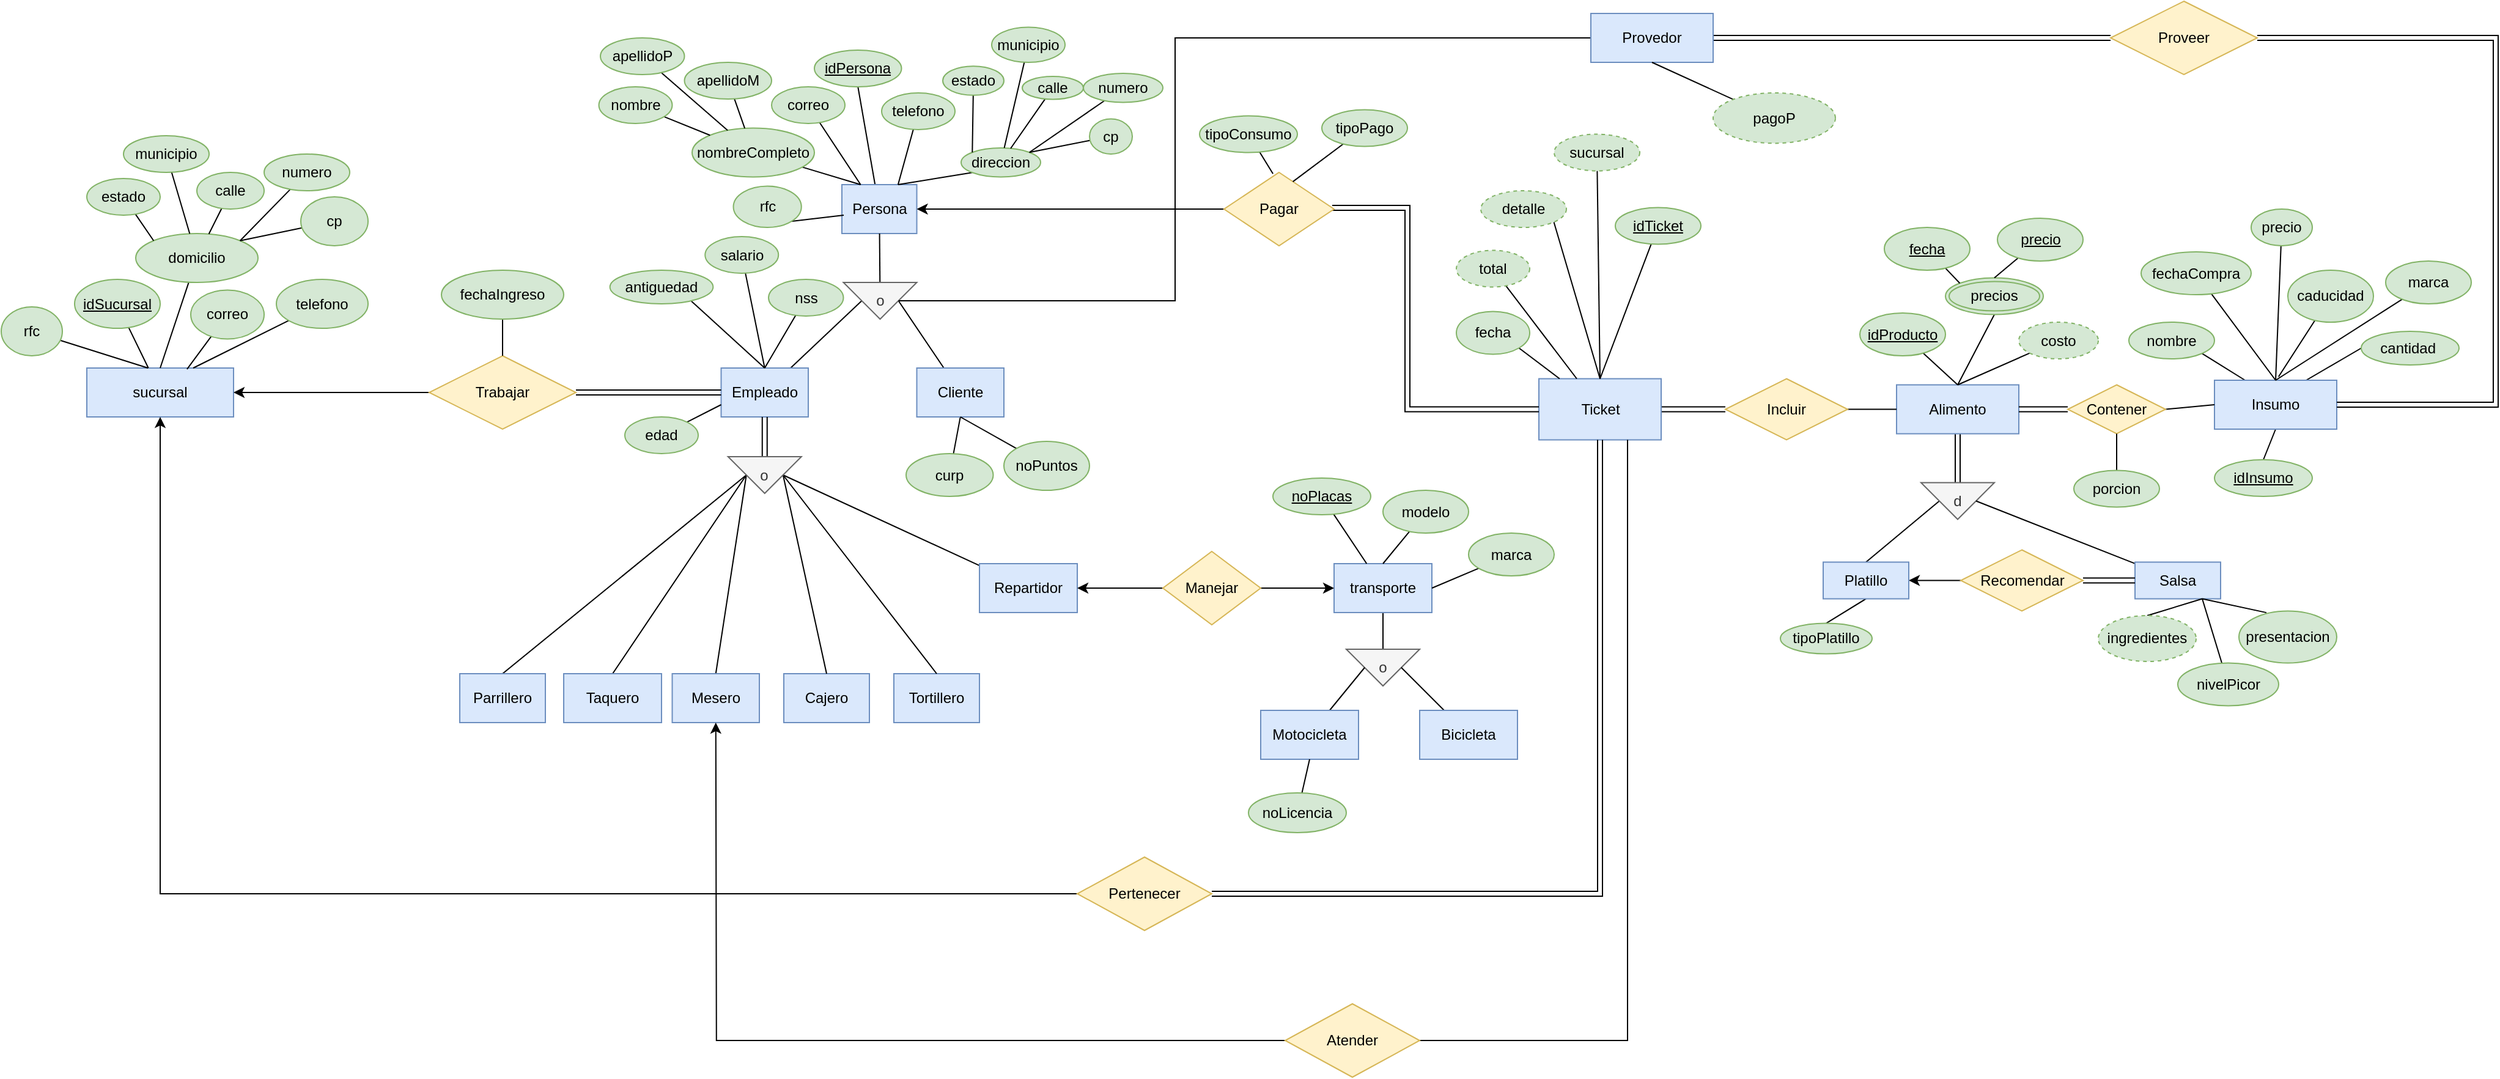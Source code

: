 <mxfile version="19.0.3" type="github">
  <diagram id="u_mYsZftPLxaitnnNMeE" name="Page-1">
    <mxGraphModel dx="723" dy="401" grid="1" gridSize="10" guides="1" tooltips="1" connect="1" arrows="1" fold="1" page="1" pageScale="1" pageWidth="827" pageHeight="1169" math="0" shadow="0">
      <root>
        <mxCell id="0" />
        <mxCell id="1" parent="0" />
        <mxCell id="_CULSkSqQlY8-LVSlBSp-328" style="edgeStyle=orthogonalEdgeStyle;rounded=0;orthogonalLoop=1;jettySize=auto;html=1;entryX=0;entryY=0.5;entryDx=0;entryDy=0;endArrow=none;endFill=0;shape=link;" parent="1" source="_CULSkSqQlY8-LVSlBSp-329" target="_CULSkSqQlY8-LVSlBSp-331" edge="1">
          <mxGeometry relative="1" as="geometry" />
        </mxCell>
        <mxCell id="_CULSkSqQlY8-LVSlBSp-329" value="Alimento" style="whiteSpace=wrap;html=1;align=center;fillColor=#dae8fc;strokeColor=#6c8ebf;" parent="1" vertex="1">
          <mxGeometry x="1630" y="1423.75" width="100" height="40" as="geometry" />
        </mxCell>
        <mxCell id="_CULSkSqQlY8-LVSlBSp-330" style="edgeStyle=none;rounded=0;orthogonalLoop=1;jettySize=auto;html=1;exitX=0.5;exitY=1;exitDx=0;exitDy=0;entryX=0.5;entryY=0;entryDx=0;entryDy=0;endArrow=none;endFill=0;" parent="1" source="_CULSkSqQlY8-LVSlBSp-331" target="_CULSkSqQlY8-LVSlBSp-335" edge="1">
          <mxGeometry relative="1" as="geometry" />
        </mxCell>
        <mxCell id="_CULSkSqQlY8-LVSlBSp-331" value="d" style="triangle;whiteSpace=wrap;html=1;direction=south;fillColor=#f5f5f5;fontColor=#333333;strokeColor=#666666;" parent="1" vertex="1">
          <mxGeometry x="1650" y="1503.75" width="60" height="30" as="geometry" />
        </mxCell>
        <mxCell id="_CULSkSqQlY8-LVSlBSp-332" style="edgeStyle=none;rounded=0;orthogonalLoop=1;jettySize=auto;html=1;entryX=0.5;entryY=0;entryDx=0;entryDy=0;endArrow=none;endFill=0;" parent="1" source="_CULSkSqQlY8-LVSlBSp-333" target="_CULSkSqQlY8-LVSlBSp-331" edge="1">
          <mxGeometry relative="1" as="geometry">
            <mxPoint x="1760" y="1517.5" as="targetPoint" />
          </mxGeometry>
        </mxCell>
        <mxCell id="K5OSy2VEWzIT5m9NS0dP-1" style="edgeStyle=orthogonalEdgeStyle;rounded=0;orthogonalLoop=1;jettySize=auto;html=1;entryX=1;entryY=0.5;entryDx=0;entryDy=0;" parent="1" source="K5OSy2VEWzIT5m9NS0dP-2" target="_CULSkSqQlY8-LVSlBSp-335" edge="1">
          <mxGeometry relative="1" as="geometry">
            <mxPoint x="1800" y="1584" as="sourcePoint" />
          </mxGeometry>
        </mxCell>
        <mxCell id="_CULSkSqQlY8-LVSlBSp-333" value="Salsa" style="whiteSpace=wrap;html=1;align=center;fillColor=#dae8fc;strokeColor=#6c8ebf;" parent="1" vertex="1">
          <mxGeometry x="1825" y="1568.75" width="70" height="30" as="geometry" />
        </mxCell>
        <mxCell id="_CULSkSqQlY8-LVSlBSp-334" style="edgeStyle=none;rounded=0;orthogonalLoop=1;jettySize=auto;html=1;exitX=0.5;exitY=1;exitDx=0;exitDy=0;entryX=0.5;entryY=0;entryDx=0;entryDy=0;endArrow=none;endFill=0;" parent="1" source="_CULSkSqQlY8-LVSlBSp-335" target="_CULSkSqQlY8-LVSlBSp-483" edge="1">
          <mxGeometry relative="1" as="geometry" />
        </mxCell>
        <mxCell id="_CULSkSqQlY8-LVSlBSp-335" value="Platillo" style="whiteSpace=wrap;html=1;align=center;fillColor=#dae8fc;strokeColor=#6c8ebf;" parent="1" vertex="1">
          <mxGeometry x="1570" y="1568.75" width="70" height="30" as="geometry" />
        </mxCell>
        <mxCell id="_CULSkSqQlY8-LVSlBSp-336" style="edgeStyle=none;rounded=0;orthogonalLoop=1;jettySize=auto;html=1;entryX=0.5;entryY=0;entryDx=0;entryDy=0;endArrow=none;endFill=0;" parent="1" source="_CULSkSqQlY8-LVSlBSp-337" target="_CULSkSqQlY8-LVSlBSp-343" edge="1">
          <mxGeometry relative="1" as="geometry" />
        </mxCell>
        <mxCell id="_CULSkSqQlY8-LVSlBSp-337" value="precio" style="ellipse;whiteSpace=wrap;html=1;align=center;rotation=0;fillColor=#d5e8d4;strokeColor=#82b366;" parent="1" vertex="1">
          <mxGeometry x="1920" y="1280" width="50" height="30" as="geometry" />
        </mxCell>
        <mxCell id="_CULSkSqQlY8-LVSlBSp-338" style="rounded=0;orthogonalLoop=1;jettySize=auto;html=1;exitX=1;exitY=1;exitDx=0;exitDy=0;entryX=0.25;entryY=0;entryDx=0;entryDy=0;endArrow=none;endFill=0;" parent="1" source="_CULSkSqQlY8-LVSlBSp-339" target="_CULSkSqQlY8-LVSlBSp-343" edge="1">
          <mxGeometry relative="1" as="geometry" />
        </mxCell>
        <mxCell id="_CULSkSqQlY8-LVSlBSp-339" value="nombre" style="ellipse;whiteSpace=wrap;html=1;align=center;fontStyle=0;rotation=0;fillColor=#d5e8d4;strokeColor=#82b366;" parent="1" vertex="1">
          <mxGeometry x="1820" y="1372.5" width="70" height="30" as="geometry" />
        </mxCell>
        <mxCell id="_CULSkSqQlY8-LVSlBSp-340" style="edgeStyle=none;rounded=0;orthogonalLoop=1;jettySize=auto;html=1;exitX=0;exitY=0.5;exitDx=0;exitDy=0;entryX=0.75;entryY=0;entryDx=0;entryDy=0;endArrow=none;endFill=0;" parent="1" source="_CULSkSqQlY8-LVSlBSp-341" target="_CULSkSqQlY8-LVSlBSp-343" edge="1">
          <mxGeometry relative="1" as="geometry" />
        </mxCell>
        <mxCell id="_CULSkSqQlY8-LVSlBSp-341" value="cantidad&amp;nbsp;" style="ellipse;whiteSpace=wrap;html=1;align=center;fillColor=#d5e8d4;strokeColor=#82b366;" parent="1" vertex="1">
          <mxGeometry x="2010" y="1380" width="80" height="27.5" as="geometry" />
        </mxCell>
        <mxCell id="_CULSkSqQlY8-LVSlBSp-342" style="rounded=0;orthogonalLoop=1;jettySize=auto;html=1;exitX=0.5;exitY=1;exitDx=0;exitDy=0;entryX=0.5;entryY=0;entryDx=0;entryDy=0;endArrow=none;endFill=0;" parent="1" source="_CULSkSqQlY8-LVSlBSp-343" target="_CULSkSqQlY8-LVSlBSp-484" edge="1">
          <mxGeometry relative="1" as="geometry" />
        </mxCell>
        <mxCell id="_CULSkSqQlY8-LVSlBSp-343" value="Insumo" style="whiteSpace=wrap;html=1;align=center;fillColor=#dae8fc;strokeColor=#6c8ebf;" parent="1" vertex="1">
          <mxGeometry x="1890" y="1420" width="100" height="40" as="geometry" />
        </mxCell>
        <mxCell id="_CULSkSqQlY8-LVSlBSp-344" style="edgeStyle=none;rounded=0;orthogonalLoop=1;jettySize=auto;html=1;entryX=0.5;entryY=0;entryDx=0;entryDy=0;endArrow=none;endFill=0;" parent="1" source="_CULSkSqQlY8-LVSlBSp-345" target="_CULSkSqQlY8-LVSlBSp-329" edge="1">
          <mxGeometry relative="1" as="geometry" />
        </mxCell>
        <mxCell id="_CULSkSqQlY8-LVSlBSp-345" value="costo" style="ellipse;whiteSpace=wrap;html=1;align=center;dashed=1;fillColor=#d5e8d4;strokeColor=#82b366;" parent="1" vertex="1">
          <mxGeometry x="1730" y="1372.5" width="65" height="30" as="geometry" />
        </mxCell>
        <mxCell id="_CULSkSqQlY8-LVSlBSp-346" style="edgeStyle=none;rounded=0;orthogonalLoop=1;jettySize=auto;html=1;endArrow=none;endFill=0;entryX=0.5;entryY=0;entryDx=0;entryDy=0;" parent="1" source="_CULSkSqQlY8-LVSlBSp-347" target="_CULSkSqQlY8-LVSlBSp-329" edge="1">
          <mxGeometry relative="1" as="geometry">
            <mxPoint x="1650" y="1420" as="targetPoint" />
          </mxGeometry>
        </mxCell>
        <mxCell id="_CULSkSqQlY8-LVSlBSp-347" value="idProducto" style="ellipse;whiteSpace=wrap;html=1;align=center;fontStyle=4;fillColor=#d5e8d4;strokeColor=#82b366;" parent="1" vertex="1">
          <mxGeometry x="1600" y="1365" width="70" height="35" as="geometry" />
        </mxCell>
        <mxCell id="_CULSkSqQlY8-LVSlBSp-348" style="edgeStyle=none;rounded=0;orthogonalLoop=1;jettySize=auto;html=1;entryX=0;entryY=0.5;entryDx=0;entryDy=0;endArrow=none;endFill=0;exitX=1;exitY=0.5;exitDx=0;exitDy=0;" parent="1" source="_CULSkSqQlY8-LVSlBSp-350" target="_CULSkSqQlY8-LVSlBSp-343" edge="1">
          <mxGeometry relative="1" as="geometry">
            <mxPoint x="1850" y="1448.75" as="sourcePoint" />
          </mxGeometry>
        </mxCell>
        <mxCell id="_CULSkSqQlY8-LVSlBSp-349" style="edgeStyle=none;rounded=0;orthogonalLoop=1;jettySize=auto;html=1;exitX=0;exitY=0.5;exitDx=0;exitDy=0;entryX=1;entryY=0.5;entryDx=0;entryDy=0;endArrow=none;endFill=0;shape=link;" parent="1" source="_CULSkSqQlY8-LVSlBSp-350" target="_CULSkSqQlY8-LVSlBSp-329" edge="1">
          <mxGeometry relative="1" as="geometry" />
        </mxCell>
        <mxCell id="_CULSkSqQlY8-LVSlBSp-350" value="Contener" style="shape=rhombus;perimeter=rhombusPerimeter;whiteSpace=wrap;html=1;align=center;fillColor=#fff2cc;strokeColor=#d6b656;" parent="1" vertex="1">
          <mxGeometry x="1770" y="1423.75" width="80" height="40" as="geometry" />
        </mxCell>
        <mxCell id="_CULSkSqQlY8-LVSlBSp-351" style="edgeStyle=none;rounded=0;orthogonalLoop=1;jettySize=auto;html=1;endArrow=none;endFill=0;entryX=0.5;entryY=1;entryDx=0;entryDy=0;" parent="1" source="_CULSkSqQlY8-LVSlBSp-352" target="_CULSkSqQlY8-LVSlBSp-350" edge="1">
          <mxGeometry relative="1" as="geometry">
            <mxPoint x="1810" y="1473.75" as="targetPoint" />
          </mxGeometry>
        </mxCell>
        <mxCell id="_CULSkSqQlY8-LVSlBSp-352" value="porcion" style="ellipse;whiteSpace=wrap;html=1;align=center;fillColor=#d5e8d4;strokeColor=#82b366;" parent="1" vertex="1">
          <mxGeometry x="1775" y="1493.75" width="70" height="30" as="geometry" />
        </mxCell>
        <mxCell id="_CULSkSqQlY8-LVSlBSp-353" style="edgeStyle=none;rounded=0;orthogonalLoop=1;jettySize=auto;html=1;entryX=0;entryY=0.5;entryDx=0;entryDy=0;endArrow=none;endFill=0;" parent="1" source="_CULSkSqQlY8-LVSlBSp-357" target="_CULSkSqQlY8-LVSlBSp-329" edge="1">
          <mxGeometry relative="1" as="geometry" />
        </mxCell>
        <mxCell id="_CULSkSqQlY8-LVSlBSp-354" style="edgeStyle=none;rounded=0;orthogonalLoop=1;jettySize=auto;html=1;exitX=0;exitY=0.5;exitDx=0;exitDy=0;endArrow=none;endFill=0;shape=link;startArrow=none;" parent="1" target="_CULSkSqQlY8-LVSlBSp-443" edge="1">
          <mxGeometry relative="1" as="geometry">
            <mxPoint x="1455" y="1443.75" as="targetPoint" />
            <mxPoint x="1470" y="1443.75" as="sourcePoint" />
          </mxGeometry>
        </mxCell>
        <mxCell id="_CULSkSqQlY8-LVSlBSp-357" value="Incluir" style="shape=rhombus;perimeter=rhombusPerimeter;whiteSpace=wrap;html=1;align=center;fillColor=#fff2cc;strokeColor=#d6b656;" parent="1" vertex="1">
          <mxGeometry x="1490" y="1418.75" width="100" height="50" as="geometry" />
        </mxCell>
        <mxCell id="_CULSkSqQlY8-LVSlBSp-360" value="sucursal" style="whiteSpace=wrap;html=1;align=center;fillColor=#dae8fc;strokeColor=#6c8ebf;" parent="1" vertex="1">
          <mxGeometry x="150" y="1410" width="120" height="40" as="geometry" />
        </mxCell>
        <mxCell id="_CULSkSqQlY8-LVSlBSp-361" style="edgeStyle=none;rounded=0;orthogonalLoop=1;jettySize=auto;html=1;endArrow=none;endFill=0;" parent="1" source="_CULSkSqQlY8-LVSlBSp-362" target="_CULSkSqQlY8-LVSlBSp-360" edge="1">
          <mxGeometry relative="1" as="geometry" />
        </mxCell>
        <mxCell id="_CULSkSqQlY8-LVSlBSp-362" value="idSucursal" style="ellipse;whiteSpace=wrap;html=1;align=center;fontStyle=4;fillColor=#d5e8d4;strokeColor=#82b366;" parent="1" vertex="1">
          <mxGeometry x="140" y="1337.5" width="70" height="40" as="geometry" />
        </mxCell>
        <mxCell id="_CULSkSqQlY8-LVSlBSp-363" style="edgeStyle=none;rounded=0;orthogonalLoop=1;jettySize=auto;html=1;entryX=0.5;entryY=0;entryDx=0;entryDy=0;endArrow=none;endFill=0;" parent="1" source="_CULSkSqQlY8-LVSlBSp-364" target="_CULSkSqQlY8-LVSlBSp-360" edge="1">
          <mxGeometry relative="1" as="geometry" />
        </mxCell>
        <mxCell id="_CULSkSqQlY8-LVSlBSp-364" value="domicilio" style="ellipse;whiteSpace=wrap;html=1;align=center;fillColor=#d5e8d4;strokeColor=#82b366;" parent="1" vertex="1">
          <mxGeometry x="190" y="1300" width="100" height="40" as="geometry" />
        </mxCell>
        <mxCell id="_CULSkSqQlY8-LVSlBSp-365" style="edgeStyle=none;rounded=0;orthogonalLoop=1;jettySize=auto;html=1;entryX=0.725;entryY=0;entryDx=0;entryDy=0;entryPerimeter=0;endArrow=none;endFill=0;" parent="1" source="_CULSkSqQlY8-LVSlBSp-366" target="_CULSkSqQlY8-LVSlBSp-360" edge="1">
          <mxGeometry relative="1" as="geometry" />
        </mxCell>
        <mxCell id="_CULSkSqQlY8-LVSlBSp-366" value="telefono" style="ellipse;whiteSpace=wrap;html=1;align=center;fillColor=#d5e8d4;strokeColor=#82b366;" parent="1" vertex="1">
          <mxGeometry x="305" y="1337.5" width="75" height="40" as="geometry" />
        </mxCell>
        <mxCell id="_CULSkSqQlY8-LVSlBSp-367" style="edgeStyle=none;rounded=0;orthogonalLoop=1;jettySize=auto;html=1;entryX=0.683;entryY=0.023;entryDx=0;entryDy=0;entryPerimeter=0;endArrow=none;endFill=0;" parent="1" source="_CULSkSqQlY8-LVSlBSp-368" target="_CULSkSqQlY8-LVSlBSp-360" edge="1">
          <mxGeometry relative="1" as="geometry" />
        </mxCell>
        <mxCell id="_CULSkSqQlY8-LVSlBSp-368" value="correo" style="ellipse;whiteSpace=wrap;html=1;align=center;fillColor=#d5e8d4;strokeColor=#82b366;" parent="1" vertex="1">
          <mxGeometry x="235" y="1346.25" width="60" height="40" as="geometry" />
        </mxCell>
        <mxCell id="_CULSkSqQlY8-LVSlBSp-369" style="edgeStyle=none;rounded=0;orthogonalLoop=1;jettySize=auto;html=1;entryX=0.417;entryY=0;entryDx=0;entryDy=0;entryPerimeter=0;endArrow=none;endFill=0;" parent="1" source="_CULSkSqQlY8-LVSlBSp-370" target="_CULSkSqQlY8-LVSlBSp-360" edge="1">
          <mxGeometry relative="1" as="geometry" />
        </mxCell>
        <mxCell id="_CULSkSqQlY8-LVSlBSp-370" value="rfc" style="ellipse;whiteSpace=wrap;html=1;align=center;fillColor=#d5e8d4;strokeColor=#82b366;" parent="1" vertex="1">
          <mxGeometry x="80" y="1360" width="50" height="40" as="geometry" />
        </mxCell>
        <mxCell id="_CULSkSqQlY8-LVSlBSp-371" style="edgeStyle=none;rounded=0;orthogonalLoop=1;jettySize=auto;html=1;entryX=0.5;entryY=1;entryDx=0;entryDy=0;endArrow=none;endFill=0;" parent="1" source="_CULSkSqQlY8-LVSlBSp-372" target="_CULSkSqQlY8-LVSlBSp-384" edge="1">
          <mxGeometry relative="1" as="geometry" />
        </mxCell>
        <mxCell id="_CULSkSqQlY8-LVSlBSp-372" value="Empleado" style="whiteSpace=wrap;html=1;align=center;fillColor=#dae8fc;strokeColor=#6c8ebf;" parent="1" vertex="1">
          <mxGeometry x="668.75" y="1410" width="71.25" height="40" as="geometry" />
        </mxCell>
        <mxCell id="_CULSkSqQlY8-LVSlBSp-373" style="edgeStyle=none;rounded=0;orthogonalLoop=1;jettySize=auto;html=1;entryX=0.5;entryY=1;entryDx=0;entryDy=0;endArrow=none;endFill=0;shape=link;startArrow=none;" parent="1" source="_CULSkSqQlY8-LVSlBSp-502" target="_CULSkSqQlY8-LVSlBSp-372" edge="1">
          <mxGeometry relative="1" as="geometry">
            <mxPoint x="704.379" y="1485" as="sourcePoint" />
          </mxGeometry>
        </mxCell>
        <mxCell id="_CULSkSqQlY8-LVSlBSp-376" style="edgeStyle=none;rounded=0;orthogonalLoop=1;jettySize=auto;html=1;entryX=0.5;entryY=0;entryDx=0;entryDy=0;endArrow=none;endFill=0;" parent="1" source="_CULSkSqQlY8-LVSlBSp-377" target="_CULSkSqQlY8-LVSlBSp-502" edge="1">
          <mxGeometry relative="1" as="geometry" />
        </mxCell>
        <mxCell id="_CULSkSqQlY8-LVSlBSp-377" value="Repartidor" style="whiteSpace=wrap;html=1;align=center;fillColor=#dae8fc;strokeColor=#6c8ebf;" parent="1" vertex="1">
          <mxGeometry x="880" y="1570" width="80" height="40" as="geometry" />
        </mxCell>
        <mxCell id="_CULSkSqQlY8-LVSlBSp-378" style="edgeStyle=none;rounded=0;orthogonalLoop=1;jettySize=auto;html=1;entryX=0.5;entryY=0;entryDx=0;entryDy=0;endArrow=none;endFill=0;" parent="1" source="_CULSkSqQlY8-LVSlBSp-380" target="_CULSkSqQlY8-LVSlBSp-384" edge="1">
          <mxGeometry relative="1" as="geometry" />
        </mxCell>
        <mxCell id="_CULSkSqQlY8-LVSlBSp-379" style="rounded=0;orthogonalLoop=1;jettySize=auto;html=1;exitX=0.5;exitY=1;exitDx=0;exitDy=0;endArrow=none;endFill=0;" parent="1" source="_CULSkSqQlY8-LVSlBSp-380" target="_CULSkSqQlY8-LVSlBSp-489" edge="1">
          <mxGeometry relative="1" as="geometry" />
        </mxCell>
        <mxCell id="_CULSkSqQlY8-LVSlBSp-380" value="Cliente" style="whiteSpace=wrap;html=1;align=center;fillColor=#dae8fc;strokeColor=#6c8ebf;" parent="1" vertex="1">
          <mxGeometry x="828.75" y="1410" width="71.25" height="40" as="geometry" />
        </mxCell>
        <mxCell id="_CULSkSqQlY8-LVSlBSp-381" style="edgeStyle=none;rounded=0;orthogonalLoop=1;jettySize=auto;html=1;entryX=0.5;entryY=1;entryDx=0;entryDy=0;endArrow=none;endFill=0;" parent="1" source="_CULSkSqQlY8-LVSlBSp-382" target="_CULSkSqQlY8-LVSlBSp-396" edge="1">
          <mxGeometry relative="1" as="geometry" />
        </mxCell>
        <mxCell id="_CULSkSqQlY8-LVSlBSp-382" value="Persona" style="whiteSpace=wrap;html=1;align=center;fillColor=#dae8fc;strokeColor=#6c8ebf;" parent="1" vertex="1">
          <mxGeometry x="767.5" y="1260" width="61.25" height="40" as="geometry" />
        </mxCell>
        <mxCell id="_CULSkSqQlY8-LVSlBSp-383" style="edgeStyle=none;rounded=0;orthogonalLoop=1;jettySize=auto;html=1;endArrow=none;endFill=0;" parent="1" source="_CULSkSqQlY8-LVSlBSp-384" target="_CULSkSqQlY8-LVSlBSp-382" edge="1">
          <mxGeometry relative="1" as="geometry" />
        </mxCell>
        <mxCell id="_CULSkSqQlY8-LVSlBSp-384" value="o" style="triangle;whiteSpace=wrap;html=1;direction=south;fillColor=#f5f5f5;fontColor=#333333;strokeColor=#666666;" parent="1" vertex="1">
          <mxGeometry x="768.75" y="1340" width="60" height="30" as="geometry" />
        </mxCell>
        <mxCell id="_CULSkSqQlY8-LVSlBSp-385" style="edgeStyle=none;rounded=0;orthogonalLoop=1;jettySize=auto;html=1;entryX=0.25;entryY=0;entryDx=0;entryDy=0;endArrow=none;endFill=0;" parent="1" source="_CULSkSqQlY8-LVSlBSp-386" target="_CULSkSqQlY8-LVSlBSp-382" edge="1">
          <mxGeometry relative="1" as="geometry" />
        </mxCell>
        <mxCell id="_CULSkSqQlY8-LVSlBSp-386" value="nombreCompleto" style="ellipse;whiteSpace=wrap;html=1;align=center;fillColor=#d5e8d4;strokeColor=#82b366;" parent="1" vertex="1">
          <mxGeometry x="645" y="1213.75" width="100" height="40" as="geometry" />
        </mxCell>
        <mxCell id="_CULSkSqQlY8-LVSlBSp-387" style="edgeStyle=none;rounded=0;orthogonalLoop=1;jettySize=auto;html=1;entryX=0.75;entryY=0;entryDx=0;entryDy=0;endArrow=none;endFill=0;exitX=0;exitY=1;exitDx=0;exitDy=0;" parent="1" source="S49oev2ci2bt5_aFWqIm-6" target="_CULSkSqQlY8-LVSlBSp-382" edge="1">
          <mxGeometry relative="1" as="geometry">
            <mxPoint x="836.288" y="1252.071" as="sourcePoint" />
          </mxGeometry>
        </mxCell>
        <mxCell id="_CULSkSqQlY8-LVSlBSp-389" style="edgeStyle=none;rounded=0;orthogonalLoop=1;jettySize=auto;html=1;entryX=0.25;entryY=0;entryDx=0;entryDy=0;endArrow=none;endFill=0;" parent="1" source="_CULSkSqQlY8-LVSlBSp-390" target="_CULSkSqQlY8-LVSlBSp-382" edge="1">
          <mxGeometry relative="1" as="geometry" />
        </mxCell>
        <mxCell id="_CULSkSqQlY8-LVSlBSp-390" value="correo" style="ellipse;whiteSpace=wrap;html=1;align=center;fillColor=#d5e8d4;strokeColor=#82b366;" parent="1" vertex="1">
          <mxGeometry x="710" y="1180" width="60" height="30" as="geometry" />
        </mxCell>
        <mxCell id="_CULSkSqQlY8-LVSlBSp-391" style="edgeStyle=none;rounded=0;orthogonalLoop=1;jettySize=auto;html=1;entryX=0.75;entryY=0;entryDx=0;entryDy=0;endArrow=none;endFill=0;" parent="1" source="_CULSkSqQlY8-LVSlBSp-392" target="_CULSkSqQlY8-LVSlBSp-382" edge="1">
          <mxGeometry relative="1" as="geometry" />
        </mxCell>
        <mxCell id="_CULSkSqQlY8-LVSlBSp-392" value="telefono" style="ellipse;whiteSpace=wrap;html=1;align=center;fillColor=#d5e8d4;strokeColor=#82b366;" parent="1" vertex="1">
          <mxGeometry x="800" y="1185" width="60" height="30" as="geometry" />
        </mxCell>
        <mxCell id="_CULSkSqQlY8-LVSlBSp-393" style="edgeStyle=orthogonalEdgeStyle;rounded=0;orthogonalLoop=1;jettySize=auto;html=1;entryX=0.5;entryY=0;entryDx=0;entryDy=0;endArrow=none;endFill=0;exitX=0;exitY=0.5;exitDx=0;exitDy=0;" parent="1" source="_CULSkSqQlY8-LVSlBSp-395" target="_CULSkSqQlY8-LVSlBSp-384" edge="1">
          <mxGeometry relative="1" as="geometry">
            <Array as="points">
              <mxPoint x="1040" y="1140" />
              <mxPoint x="1040" y="1355" />
            </Array>
          </mxGeometry>
        </mxCell>
        <mxCell id="_CULSkSqQlY8-LVSlBSp-394" style="edgeStyle=orthogonalEdgeStyle;rounded=0;orthogonalLoop=1;jettySize=auto;html=1;entryX=0;entryY=0.5;entryDx=0;entryDy=0;endArrow=none;endFill=0;shape=link;" parent="1" source="_CULSkSqQlY8-LVSlBSp-395" target="_CULSkSqQlY8-LVSlBSp-470" edge="1">
          <mxGeometry relative="1" as="geometry" />
        </mxCell>
        <mxCell id="_CULSkSqQlY8-LVSlBSp-395" value="Provedor" style="whiteSpace=wrap;html=1;align=center;fillColor=#dae8fc;strokeColor=#6c8ebf;" parent="1" vertex="1">
          <mxGeometry x="1380" y="1120" width="100" height="40" as="geometry" />
        </mxCell>
        <mxCell id="_CULSkSqQlY8-LVSlBSp-396" value="idPersona" style="ellipse;whiteSpace=wrap;html=1;align=center;fontStyle=4;fillColor=#d5e8d4;strokeColor=#82b366;" parent="1" vertex="1">
          <mxGeometry x="745" y="1150" width="71.25" height="30" as="geometry" />
        </mxCell>
        <mxCell id="_CULSkSqQlY8-LVSlBSp-397" style="edgeStyle=none;rounded=0;orthogonalLoop=1;jettySize=auto;html=1;entryX=0;entryY=0;entryDx=0;entryDy=0;endArrow=none;endFill=0;" parent="1" source="_CULSkSqQlY8-LVSlBSp-398" target="_CULSkSqQlY8-LVSlBSp-386" edge="1">
          <mxGeometry relative="1" as="geometry" />
        </mxCell>
        <mxCell id="_CULSkSqQlY8-LVSlBSp-398" value="nombre" style="ellipse;whiteSpace=wrap;html=1;align=center;fillColor=#d5e8d4;strokeColor=#82b366;" parent="1" vertex="1">
          <mxGeometry x="568.75" y="1180" width="60" height="30" as="geometry" />
        </mxCell>
        <mxCell id="_CULSkSqQlY8-LVSlBSp-399" style="edgeStyle=none;rounded=0;orthogonalLoop=1;jettySize=auto;html=1;endArrow=none;endFill=0;" parent="1" source="_CULSkSqQlY8-LVSlBSp-400" target="_CULSkSqQlY8-LVSlBSp-386" edge="1">
          <mxGeometry relative="1" as="geometry" />
        </mxCell>
        <mxCell id="_CULSkSqQlY8-LVSlBSp-400" value="apellidoP" style="ellipse;whiteSpace=wrap;html=1;align=center;fillColor=#d5e8d4;strokeColor=#82b366;" parent="1" vertex="1">
          <mxGeometry x="570" y="1140" width="68.75" height="30" as="geometry" />
        </mxCell>
        <mxCell id="_CULSkSqQlY8-LVSlBSp-401" style="edgeStyle=none;rounded=0;orthogonalLoop=1;jettySize=auto;html=1;endArrow=none;endFill=0;" parent="1" source="_CULSkSqQlY8-LVSlBSp-402" target="_CULSkSqQlY8-LVSlBSp-386" edge="1">
          <mxGeometry relative="1" as="geometry" />
        </mxCell>
        <mxCell id="_CULSkSqQlY8-LVSlBSp-402" value="apellidoM" style="ellipse;whiteSpace=wrap;html=1;align=center;fillColor=#d5e8d4;strokeColor=#82b366;" parent="1" vertex="1">
          <mxGeometry x="638.75" y="1160" width="71.25" height="30" as="geometry" />
        </mxCell>
        <mxCell id="_CULSkSqQlY8-LVSlBSp-403" style="edgeStyle=none;rounded=0;orthogonalLoop=1;jettySize=auto;html=1;entryX=0;entryY=0.75;entryDx=0;entryDy=0;endArrow=none;endFill=0;" parent="1" source="_CULSkSqQlY8-LVSlBSp-404" target="_CULSkSqQlY8-LVSlBSp-372" edge="1">
          <mxGeometry relative="1" as="geometry" />
        </mxCell>
        <mxCell id="_CULSkSqQlY8-LVSlBSp-404" value="edad&lt;span style=&quot;color: rgba(0 , 0 , 0 , 0) ; font-family: monospace ; font-size: 0px&quot;&gt;%3CmxGraphModel%3E%3Croot%3E%3CmxCell%20id%3D%220%22%2F%3E%3CmxCell%20id%3D%221%22%20parent%3D%220%22%2F%3E%3CmxCell%20id%3D%222%22%20value%3D%22Apellido%20Paterno%22%20style%3D%22ellipse%3BwhiteSpace%3Dwrap%3Bhtml%3D1%3Balign%3Dcenter%3B%22%20vertex%3D%221%22%20parent%3D%221%22%3E%3CmxGeometry%20x%3D%22390%22%20y%3D%22-730%22%20width%3D%22100%22%20height%3D%2240%22%20as%3D%22geometry%22%2F%3E%3C%2FmxCell%3E%3C%2Froot%3E%3C%2FmxGraphModel%3E&lt;/span&gt;" style="ellipse;whiteSpace=wrap;html=1;align=center;fillColor=#d5e8d4;strokeColor=#82b366;" parent="1" vertex="1">
          <mxGeometry x="590" y="1450" width="60" height="30" as="geometry" />
        </mxCell>
        <mxCell id="_CULSkSqQlY8-LVSlBSp-405" style="edgeStyle=none;rounded=0;orthogonalLoop=1;jettySize=auto;html=1;entryX=0.5;entryY=0;entryDx=0;entryDy=0;endArrow=none;endFill=0;" parent="1" source="_CULSkSqQlY8-LVSlBSp-406" target="_CULSkSqQlY8-LVSlBSp-372" edge="1">
          <mxGeometry relative="1" as="geometry" />
        </mxCell>
        <mxCell id="_CULSkSqQlY8-LVSlBSp-406" value="nss" style="ellipse;whiteSpace=wrap;html=1;align=center;rotation=0;fillColor=#d5e8d4;strokeColor=#82b366;" parent="1" vertex="1">
          <mxGeometry x="707.5" y="1337.5" width="61.25" height="30" as="geometry" />
        </mxCell>
        <mxCell id="_CULSkSqQlY8-LVSlBSp-407" style="edgeStyle=none;rounded=0;orthogonalLoop=1;jettySize=auto;html=1;entryX=0.5;entryY=0;entryDx=0;entryDy=0;endArrow=none;endFill=0;exitX=0.79;exitY=0.921;exitDx=0;exitDy=0;exitPerimeter=0;" parent="1" source="cys0PzD_Poah5IU1Xp4--3" target="_CULSkSqQlY8-LVSlBSp-372" edge="1">
          <mxGeometry relative="1" as="geometry">
            <mxPoint x="632.589" y="1353.807" as="sourcePoint" />
          </mxGeometry>
        </mxCell>
        <mxCell id="_CULSkSqQlY8-LVSlBSp-409" style="edgeStyle=none;rounded=0;orthogonalLoop=1;jettySize=auto;html=1;endArrow=none;endFill=0;shape=link;" parent="1" source="_CULSkSqQlY8-LVSlBSp-411" target="_CULSkSqQlY8-LVSlBSp-372" edge="1">
          <mxGeometry relative="1" as="geometry" />
        </mxCell>
        <mxCell id="_CULSkSqQlY8-LVSlBSp-410" style="edgeStyle=orthogonalEdgeStyle;rounded=0;orthogonalLoop=1;jettySize=auto;html=1;entryX=1;entryY=0.5;entryDx=0;entryDy=0;" parent="1" source="_CULSkSqQlY8-LVSlBSp-411" target="_CULSkSqQlY8-LVSlBSp-360" edge="1">
          <mxGeometry relative="1" as="geometry" />
        </mxCell>
        <mxCell id="_CULSkSqQlY8-LVSlBSp-411" value="Trabajar" style="shape=rhombus;perimeter=rhombusPerimeter;whiteSpace=wrap;html=1;align=center;fillColor=#fff2cc;strokeColor=#d6b656;" parent="1" vertex="1">
          <mxGeometry x="430" y="1400" width="120" height="60" as="geometry" />
        </mxCell>
        <mxCell id="_CULSkSqQlY8-LVSlBSp-412" style="edgeStyle=none;rounded=0;orthogonalLoop=1;jettySize=auto;html=1;endArrow=none;endFill=0;" parent="1" source="_CULSkSqQlY8-LVSlBSp-413" target="_CULSkSqQlY8-LVSlBSp-411" edge="1">
          <mxGeometry relative="1" as="geometry" />
        </mxCell>
        <mxCell id="_CULSkSqQlY8-LVSlBSp-413" value="fechaIngreso" style="ellipse;whiteSpace=wrap;html=1;align=center;fillColor=#d5e8d4;strokeColor=#82b366;" parent="1" vertex="1">
          <mxGeometry x="440" y="1330" width="100" height="40" as="geometry" />
        </mxCell>
        <mxCell id="_CULSkSqQlY8-LVSlBSp-414" style="edgeStyle=none;rounded=0;orthogonalLoop=1;jettySize=auto;html=1;entryX=0;entryY=0.5;entryDx=0;entryDy=0;endArrow=none;endFill=0;" parent="1" source="_CULSkSqQlY8-LVSlBSp-415" target="_CULSkSqQlY8-LVSlBSp-416" edge="1">
          <mxGeometry relative="1" as="geometry" />
        </mxCell>
        <mxCell id="_CULSkSqQlY8-LVSlBSp-415" value="transporte" style="whiteSpace=wrap;html=1;align=center;fillColor=#dae8fc;strokeColor=#6c8ebf;" parent="1" vertex="1">
          <mxGeometry x="1170" y="1570" width="80" height="40" as="geometry" />
        </mxCell>
        <mxCell id="_CULSkSqQlY8-LVSlBSp-416" value="o" style="triangle;whiteSpace=wrap;html=1;direction=south;fillColor=#f5f5f5;fontColor=#333333;strokeColor=#666666;" parent="1" vertex="1">
          <mxGeometry x="1180" y="1640" width="60" height="30" as="geometry" />
        </mxCell>
        <mxCell id="_CULSkSqQlY8-LVSlBSp-417" style="edgeStyle=none;rounded=0;orthogonalLoop=1;jettySize=auto;html=1;entryX=0.5;entryY=1;entryDx=0;entryDy=0;endArrow=none;endFill=0;" parent="1" source="_CULSkSqQlY8-LVSlBSp-418" target="_CULSkSqQlY8-LVSlBSp-416" edge="1">
          <mxGeometry relative="1" as="geometry" />
        </mxCell>
        <mxCell id="_CULSkSqQlY8-LVSlBSp-418" value="Motocicleta&lt;span style=&quot;color: rgba(0, 0, 0, 0); font-family: monospace; font-size: 0px; text-align: start;&quot;&gt;%3CmxGraphModel%3E%3Croot%3E%3CmxCell%20id%3D%220%22%2F%3E%3CmxCell%20id%3D%221%22%20parent%3D%220%22%2F%3E%3CmxCell%20id%3D%222%22%20value%3D%22Transporte%22%20style%3D%22whiteSpace%3Dwrap%3Bhtml%3D1%3Balign%3Dcenter%3B%22%20vertex%3D%221%22%20parent%3D%221%22%3E%3CmxGeometry%20x%3D%221050%22%20y%3D%22-270%22%20width%3D%22100%22%20height%3D%2240%22%20as%3D%22geometry%22%2F%3E%3C%2FmxCell%3E%3C%2Froot%3E%3C%2FmxGraphModel%3E&lt;/span&gt;" style="whiteSpace=wrap;html=1;align=center;fillColor=#dae8fc;strokeColor=#6c8ebf;" parent="1" vertex="1">
          <mxGeometry x="1110" y="1690" width="80" height="40" as="geometry" />
        </mxCell>
        <mxCell id="_CULSkSqQlY8-LVSlBSp-419" style="edgeStyle=none;rounded=0;orthogonalLoop=1;jettySize=auto;html=1;entryX=0.5;entryY=0;entryDx=0;entryDy=0;endArrow=none;endFill=0;" parent="1" source="_CULSkSqQlY8-LVSlBSp-420" target="_CULSkSqQlY8-LVSlBSp-416" edge="1">
          <mxGeometry relative="1" as="geometry" />
        </mxCell>
        <mxCell id="_CULSkSqQlY8-LVSlBSp-420" value="Bicicleta" style="whiteSpace=wrap;html=1;align=center;fillColor=#dae8fc;strokeColor=#6c8ebf;" parent="1" vertex="1">
          <mxGeometry x="1240" y="1690" width="80" height="40" as="geometry" />
        </mxCell>
        <mxCell id="_CULSkSqQlY8-LVSlBSp-421" style="edgeStyle=none;rounded=0;orthogonalLoop=1;jettySize=auto;html=1;entryX=0.5;entryY=1;entryDx=0;entryDy=0;endArrow=none;endFill=0;" parent="1" source="_CULSkSqQlY8-LVSlBSp-422" target="_CULSkSqQlY8-LVSlBSp-418" edge="1">
          <mxGeometry relative="1" as="geometry" />
        </mxCell>
        <mxCell id="_CULSkSqQlY8-LVSlBSp-422" value="noLicencia" style="ellipse;whiteSpace=wrap;html=1;align=center;fillColor=#d5e8d4;strokeColor=#82b366;" parent="1" vertex="1">
          <mxGeometry x="1100" y="1757.5" width="80" height="32.5" as="geometry" />
        </mxCell>
        <mxCell id="_CULSkSqQlY8-LVSlBSp-423" style="edgeStyle=none;rounded=0;orthogonalLoop=1;jettySize=auto;html=1;endArrow=none;endFill=0;" parent="1" source="_CULSkSqQlY8-LVSlBSp-424" target="_CULSkSqQlY8-LVSlBSp-415" edge="1">
          <mxGeometry relative="1" as="geometry" />
        </mxCell>
        <mxCell id="_CULSkSqQlY8-LVSlBSp-424" value="&lt;u&gt;noPlacas&lt;/u&gt;" style="ellipse;whiteSpace=wrap;html=1;align=center;fillColor=#d5e8d4;strokeColor=#82b366;" parent="1" vertex="1">
          <mxGeometry x="1120" y="1500" width="80" height="30" as="geometry" />
        </mxCell>
        <mxCell id="_CULSkSqQlY8-LVSlBSp-425" style="edgeStyle=none;rounded=0;orthogonalLoop=1;jettySize=auto;html=1;entryX=0.5;entryY=0;entryDx=0;entryDy=0;endArrow=none;endFill=0;" parent="1" source="_CULSkSqQlY8-LVSlBSp-426" target="_CULSkSqQlY8-LVSlBSp-415" edge="1">
          <mxGeometry relative="1" as="geometry" />
        </mxCell>
        <mxCell id="_CULSkSqQlY8-LVSlBSp-426" value="modelo&lt;span style=&quot;color: rgba(0 , 0 , 0 , 0) ; font-family: monospace ; font-size: 0px&quot;&gt;%3CmxGraphModel%3E%3Croot%3E%3CmxCell%20id%3D%220%22%2F%3E%3CmxCell%20id%3D%221%22%20parent%3D%220%22%2F%3E%3CmxCell%20id%3D%222%22%20value%3D%22Marca%22%20style%3D%22ellipse%3BwhiteSpace%3Dwrap%3Bhtml%3D1%3Balign%3Dcenter%3B%22%20vertex%3D%221%22%20parent%3D%221%22%3E%3CmxGeometry%20x%3D%221010%22%20y%3D%22-390%22%20width%3D%22100%22%20height%3D%2240%22%20as%3D%22geometry%22%2F%3E%3C%2FmxCell%3E%3C%2Froot%3E%3C%2FmxGraphModel%3E&lt;/span&gt;" style="ellipse;whiteSpace=wrap;html=1;align=center;fillColor=#d5e8d4;strokeColor=#82b366;" parent="1" vertex="1">
          <mxGeometry x="1210" y="1510" width="70" height="35" as="geometry" />
        </mxCell>
        <mxCell id="_CULSkSqQlY8-LVSlBSp-427" style="edgeStyle=orthogonalEdgeStyle;rounded=0;orthogonalLoop=1;jettySize=auto;html=1;entryX=0;entryY=0.5;entryDx=0;entryDy=0;" parent="1" source="_CULSkSqQlY8-LVSlBSp-429" target="_CULSkSqQlY8-LVSlBSp-415" edge="1">
          <mxGeometry relative="1" as="geometry" />
        </mxCell>
        <mxCell id="_CULSkSqQlY8-LVSlBSp-428" style="edgeStyle=orthogonalEdgeStyle;rounded=0;orthogonalLoop=1;jettySize=auto;html=1;entryX=1;entryY=0.5;entryDx=0;entryDy=0;" parent="1" source="_CULSkSqQlY8-LVSlBSp-429" target="_CULSkSqQlY8-LVSlBSp-377" edge="1">
          <mxGeometry relative="1" as="geometry" />
        </mxCell>
        <mxCell id="_CULSkSqQlY8-LVSlBSp-429" value="Manejar" style="shape=rhombus;perimeter=rhombusPerimeter;whiteSpace=wrap;html=1;align=center;fillColor=#fff2cc;strokeColor=#d6b656;" parent="1" vertex="1">
          <mxGeometry x="1030" y="1560" width="80" height="60" as="geometry" />
        </mxCell>
        <mxCell id="_CULSkSqQlY8-LVSlBSp-430" style="edgeStyle=none;rounded=0;orthogonalLoop=1;jettySize=auto;html=1;exitX=0;exitY=0;exitDx=0;exitDy=0;entryX=0.5;entryY=1;entryDx=0;entryDy=0;endArrow=none;endFill=0;" parent="1" source="_CULSkSqQlY8-LVSlBSp-431" target="_CULSkSqQlY8-LVSlBSp-380" edge="1">
          <mxGeometry relative="1" as="geometry" />
        </mxCell>
        <mxCell id="_CULSkSqQlY8-LVSlBSp-431" value="noPuntos" style="ellipse;whiteSpace=wrap;html=1;align=center;fillColor=#d5e8d4;strokeColor=#82b366;" parent="1" vertex="1">
          <mxGeometry x="900" y="1470" width="70" height="40" as="geometry" />
        </mxCell>
        <mxCell id="_CULSkSqQlY8-LVSlBSp-432" style="edgeStyle=none;rounded=0;orthogonalLoop=1;jettySize=auto;html=1;entryX=0;entryY=0;entryDx=0;entryDy=0;endArrow=none;endFill=0;" parent="1" source="_CULSkSqQlY8-LVSlBSp-433" target="_CULSkSqQlY8-LVSlBSp-364" edge="1">
          <mxGeometry relative="1" as="geometry" />
        </mxCell>
        <mxCell id="_CULSkSqQlY8-LVSlBSp-433" value="estado" style="ellipse;whiteSpace=wrap;html=1;align=center;fillColor=#d5e8d4;strokeColor=#82b366;" parent="1" vertex="1">
          <mxGeometry x="150" y="1255" width="60" height="30" as="geometry" />
        </mxCell>
        <mxCell id="_CULSkSqQlY8-LVSlBSp-434" style="edgeStyle=none;rounded=0;orthogonalLoop=1;jettySize=auto;html=1;endArrow=none;endFill=0;" parent="1" source="_CULSkSqQlY8-LVSlBSp-435" target="_CULSkSqQlY8-LVSlBSp-364" edge="1">
          <mxGeometry relative="1" as="geometry" />
        </mxCell>
        <mxCell id="_CULSkSqQlY8-LVSlBSp-435" value="municipio" style="ellipse;whiteSpace=wrap;html=1;align=center;fillColor=#d5e8d4;strokeColor=#82b366;" parent="1" vertex="1">
          <mxGeometry x="180" y="1220" width="70" height="30" as="geometry" />
        </mxCell>
        <mxCell id="_CULSkSqQlY8-LVSlBSp-436" style="edgeStyle=none;rounded=0;orthogonalLoop=1;jettySize=auto;html=1;endArrow=none;endFill=0;" parent="1" source="_CULSkSqQlY8-LVSlBSp-437" target="_CULSkSqQlY8-LVSlBSp-364" edge="1">
          <mxGeometry relative="1" as="geometry" />
        </mxCell>
        <mxCell id="_CULSkSqQlY8-LVSlBSp-437" value="calle" style="ellipse;whiteSpace=wrap;html=1;align=center;fillColor=#d5e8d4;strokeColor=#82b366;" parent="1" vertex="1">
          <mxGeometry x="240" y="1250" width="55" height="30" as="geometry" />
        </mxCell>
        <mxCell id="_CULSkSqQlY8-LVSlBSp-438" style="edgeStyle=none;rounded=0;orthogonalLoop=1;jettySize=auto;html=1;entryX=1;entryY=0;entryDx=0;entryDy=0;endArrow=none;endFill=0;" parent="1" source="_CULSkSqQlY8-LVSlBSp-439" target="_CULSkSqQlY8-LVSlBSp-364" edge="1">
          <mxGeometry relative="1" as="geometry" />
        </mxCell>
        <mxCell id="_CULSkSqQlY8-LVSlBSp-439" value="numero" style="ellipse;whiteSpace=wrap;html=1;align=center;fillColor=#d5e8d4;strokeColor=#82b366;" parent="1" vertex="1">
          <mxGeometry x="295" y="1235" width="70" height="30" as="geometry" />
        </mxCell>
        <mxCell id="_CULSkSqQlY8-LVSlBSp-440" style="edgeStyle=none;rounded=0;orthogonalLoop=1;jettySize=auto;html=1;entryX=1;entryY=0;entryDx=0;entryDy=0;endArrow=none;endFill=0;" parent="1" source="_CULSkSqQlY8-LVSlBSp-441" target="_CULSkSqQlY8-LVSlBSp-364" edge="1">
          <mxGeometry relative="1" as="geometry" />
        </mxCell>
        <mxCell id="_CULSkSqQlY8-LVSlBSp-441" value="cp" style="ellipse;whiteSpace=wrap;html=1;align=center;fillColor=#d5e8d4;strokeColor=#82b366;" parent="1" vertex="1">
          <mxGeometry x="325" y="1270" width="55" height="40" as="geometry" />
        </mxCell>
        <mxCell id="_CULSkSqQlY8-LVSlBSp-443" value="Ticket" style="whiteSpace=wrap;html=1;align=center;fillColor=#dae8fc;strokeColor=#6c8ebf;" parent="1" vertex="1">
          <mxGeometry x="1337.5" y="1418.75" width="100" height="50" as="geometry" />
        </mxCell>
        <mxCell id="_CULSkSqQlY8-LVSlBSp-444" style="edgeStyle=orthogonalEdgeStyle;rounded=0;orthogonalLoop=1;jettySize=auto;html=1;entryX=0;entryY=0.5;entryDx=0;entryDy=0;endArrow=none;endFill=0;shape=link;" parent="1" source="_CULSkSqQlY8-LVSlBSp-446" target="_CULSkSqQlY8-LVSlBSp-443" edge="1">
          <mxGeometry relative="1" as="geometry">
            <Array as="points">
              <mxPoint x="1230" y="1279" />
              <mxPoint x="1230" y="1444" />
            </Array>
          </mxGeometry>
        </mxCell>
        <mxCell id="_CULSkSqQlY8-LVSlBSp-445" style="edgeStyle=orthogonalEdgeStyle;rounded=0;orthogonalLoop=1;jettySize=auto;html=1;entryX=1;entryY=0.5;entryDx=0;entryDy=0;" parent="1" source="_CULSkSqQlY8-LVSlBSp-446" target="_CULSkSqQlY8-LVSlBSp-382" edge="1">
          <mxGeometry relative="1" as="geometry" />
        </mxCell>
        <mxCell id="_CULSkSqQlY8-LVSlBSp-446" value="Pagar" style="shape=rhombus;perimeter=rhombusPerimeter;whiteSpace=wrap;html=1;align=center;fillColor=#fff2cc;strokeColor=#d6b656;" parent="1" vertex="1">
          <mxGeometry x="1080" y="1250" width="90" height="60" as="geometry" />
        </mxCell>
        <mxCell id="_CULSkSqQlY8-LVSlBSp-447" style="edgeStyle=none;rounded=0;orthogonalLoop=1;jettySize=auto;html=1;entryX=0.5;entryY=0;entryDx=0;entryDy=0;endArrow=none;endFill=0;" parent="1" source="_CULSkSqQlY8-LVSlBSp-448" target="_CULSkSqQlY8-LVSlBSp-443" edge="1">
          <mxGeometry relative="1" as="geometry" />
        </mxCell>
        <mxCell id="_CULSkSqQlY8-LVSlBSp-448" value="idTicket" style="ellipse;whiteSpace=wrap;html=1;align=center;fontStyle=4;fillColor=#d5e8d4;strokeColor=#82b366;" parent="1" vertex="1">
          <mxGeometry x="1400" y="1278.75" width="70" height="30" as="geometry" />
        </mxCell>
        <mxCell id="_CULSkSqQlY8-LVSlBSp-449" style="edgeStyle=none;rounded=0;orthogonalLoop=1;jettySize=auto;html=1;endArrow=none;endFill=0;" parent="1" source="_CULSkSqQlY8-LVSlBSp-450" target="_CULSkSqQlY8-LVSlBSp-443" edge="1">
          <mxGeometry relative="1" as="geometry" />
        </mxCell>
        <mxCell id="_CULSkSqQlY8-LVSlBSp-450" value="total" style="ellipse;whiteSpace=wrap;html=1;align=center;dashed=1;fillColor=#d5e8d4;strokeColor=#82b366;" parent="1" vertex="1">
          <mxGeometry x="1270" y="1313.75" width="60" height="30" as="geometry" />
        </mxCell>
        <mxCell id="_CULSkSqQlY8-LVSlBSp-451" style="edgeStyle=none;rounded=0;orthogonalLoop=1;jettySize=auto;html=1;exitX=1;exitY=1;exitDx=0;exitDy=0;endArrow=none;endFill=0;" parent="1" source="_CULSkSqQlY8-LVSlBSp-452" target="_CULSkSqQlY8-LVSlBSp-443" edge="1">
          <mxGeometry relative="1" as="geometry" />
        </mxCell>
        <mxCell id="_CULSkSqQlY8-LVSlBSp-452" value="fecha" style="ellipse;whiteSpace=wrap;html=1;align=center;fillColor=#d5e8d4;strokeColor=#82b366;" parent="1" vertex="1">
          <mxGeometry x="1270" y="1363.75" width="60" height="35" as="geometry" />
        </mxCell>
        <mxCell id="_CULSkSqQlY8-LVSlBSp-453" style="edgeStyle=none;rounded=0;orthogonalLoop=1;jettySize=auto;html=1;entryX=0.5;entryY=0;entryDx=0;entryDy=0;endArrow=none;endFill=0;" parent="1" source="_CULSkSqQlY8-LVSlBSp-454" target="_CULSkSqQlY8-LVSlBSp-443" edge="1">
          <mxGeometry relative="1" as="geometry" />
        </mxCell>
        <mxCell id="_CULSkSqQlY8-LVSlBSp-454" value="sucursal" style="ellipse;whiteSpace=wrap;html=1;align=center;dashed=1;fillColor=#d5e8d4;strokeColor=#82b366;" parent="1" vertex="1">
          <mxGeometry x="1350" y="1218.75" width="70" height="30" as="geometry" />
        </mxCell>
        <mxCell id="_CULSkSqQlY8-LVSlBSp-457" style="edgeStyle=none;rounded=0;orthogonalLoop=1;jettySize=auto;html=1;entryX=0.5;entryY=0;entryDx=0;entryDy=0;endArrow=none;endFill=0;exitX=1;exitY=1;exitDx=0;exitDy=0;" parent="1" source="cys0PzD_Poah5IU1Xp4--4" target="_CULSkSqQlY8-LVSlBSp-443" edge="1">
          <mxGeometry relative="1" as="geometry">
            <mxPoint x="1335.999" y="1293.447" as="sourcePoint" />
          </mxGeometry>
        </mxCell>
        <mxCell id="_CULSkSqQlY8-LVSlBSp-460" value="" style="edgeStyle=none;rounded=0;orthogonalLoop=1;jettySize=auto;html=1;exitX=0;exitY=0.5;exitDx=0;exitDy=0;endArrow=none;endFill=0;shape=link;" parent="1" source="_CULSkSqQlY8-LVSlBSp-357" edge="1">
          <mxGeometry relative="1" as="geometry">
            <mxPoint x="1490" y="1443.75" as="sourcePoint" />
            <mxPoint x="1470" y="1443.75" as="targetPoint" />
          </mxGeometry>
        </mxCell>
        <mxCell id="_CULSkSqQlY8-LVSlBSp-461" style="edgeStyle=none;rounded=0;orthogonalLoop=1;jettySize=auto;html=1;entryX=0.626;entryY=0.126;entryDx=0;entryDy=0;endArrow=none;endFill=0;entryPerimeter=0;" parent="1" source="_CULSkSqQlY8-LVSlBSp-462" target="_CULSkSqQlY8-LVSlBSp-446" edge="1">
          <mxGeometry relative="1" as="geometry" />
        </mxCell>
        <mxCell id="_CULSkSqQlY8-LVSlBSp-462" value="tipoPago" style="ellipse;whiteSpace=wrap;html=1;align=center;fillColor=#d5e8d4;strokeColor=#82b366;" parent="1" vertex="1">
          <mxGeometry x="1160" y="1198.75" width="70" height="30" as="geometry" />
        </mxCell>
        <mxCell id="_CULSkSqQlY8-LVSlBSp-463" style="edgeStyle=none;rounded=0;orthogonalLoop=1;jettySize=auto;html=1;entryX=0.5;entryY=0;entryDx=0;entryDy=0;endArrow=none;endFill=0;" parent="1" source="_CULSkSqQlY8-LVSlBSp-464" target="_CULSkSqQlY8-LVSlBSp-343" edge="1">
          <mxGeometry relative="1" as="geometry" />
        </mxCell>
        <mxCell id="_CULSkSqQlY8-LVSlBSp-464" value="&lt;span&gt;fechaCompra&lt;/span&gt;" style="ellipse;whiteSpace=wrap;html=1;align=center;fontStyle=0;fillColor=#d5e8d4;strokeColor=#82b366;" parent="1" vertex="1">
          <mxGeometry x="1830" y="1315" width="90" height="35" as="geometry" />
        </mxCell>
        <mxCell id="_CULSkSqQlY8-LVSlBSp-465" style="edgeStyle=none;rounded=0;orthogonalLoop=1;jettySize=auto;html=1;entryX=0.524;entryY=-0.072;entryDx=0;entryDy=0;entryPerimeter=0;endArrow=none;endFill=0;" parent="1" source="_CULSkSqQlY8-LVSlBSp-466" target="_CULSkSqQlY8-LVSlBSp-343" edge="1">
          <mxGeometry relative="1" as="geometry" />
        </mxCell>
        <mxCell id="_CULSkSqQlY8-LVSlBSp-466" value="&lt;div style=&quot;text-align: center&quot;&gt;&lt;span&gt;caducidad&lt;/span&gt;&lt;span style=&quot;color: rgba(0 , 0 , 0 , 0) ; font-family: monospace ; font-size: 0px&quot;&gt;3CmxGraphModel%3E%3Croot%3E%3CmxCell%20id%3D%220%22%2F%3E%3CmxCell%20id%3D%221%22%20parent%3D%220%22%2F%3E%3CmxCell%20id%3D%222%22%20value%3D%22%22%20style%3D%22triangle%3BwhiteSpace%3Dwrap%3Bhtml%3D1%3Brotation%3D-180%3B%22%20vertex%3D%221%22%20parent%3D%221%22%3E%3CmxGeometry%20x%3D%22-330%22%20y%3D%22420%22%20width%3D%2230%22%20height%3D%2230%22%20as%3D%22geometry%22%2F%3E%3C%2FmxCell%3E%3C%2Froot%3E%3C%2FmxGraphModel%&lt;/span&gt;&lt;/div&gt;" style="ellipse;whiteSpace=wrap;html=1;align=center;fillColor=#d5e8d4;strokeColor=#82b366;" parent="1" vertex="1">
          <mxGeometry x="1950" y="1330" width="70" height="42.5" as="geometry" />
        </mxCell>
        <mxCell id="_CULSkSqQlY8-LVSlBSp-467" style="edgeStyle=none;rounded=0;orthogonalLoop=1;jettySize=auto;html=1;entryX=0.5;entryY=0;entryDx=0;entryDy=0;endArrow=none;endFill=0;" parent="1" source="_CULSkSqQlY8-LVSlBSp-468" target="_CULSkSqQlY8-LVSlBSp-343" edge="1">
          <mxGeometry relative="1" as="geometry" />
        </mxCell>
        <mxCell id="_CULSkSqQlY8-LVSlBSp-468" value="marca" style="ellipse;whiteSpace=wrap;html=1;align=center;fillColor=#d5e8d4;strokeColor=#82b366;" parent="1" vertex="1">
          <mxGeometry x="2030" y="1322.5" width="70" height="35" as="geometry" />
        </mxCell>
        <mxCell id="_CULSkSqQlY8-LVSlBSp-469" style="edgeStyle=orthogonalEdgeStyle;rounded=0;orthogonalLoop=1;jettySize=auto;html=1;entryX=1;entryY=0.5;entryDx=0;entryDy=0;endArrow=none;endFill=0;shape=link;exitX=1;exitY=0.5;exitDx=0;exitDy=0;" parent="1" source="_CULSkSqQlY8-LVSlBSp-470" target="_CULSkSqQlY8-LVSlBSp-343" edge="1">
          <mxGeometry relative="1" as="geometry">
            <Array as="points">
              <mxPoint x="2120" y="1140" />
              <mxPoint x="2120" y="1440" />
            </Array>
          </mxGeometry>
        </mxCell>
        <mxCell id="_CULSkSqQlY8-LVSlBSp-470" value="Proveer" style="shape=rhombus;perimeter=rhombusPerimeter;whiteSpace=wrap;html=1;align=center;fillColor=#fff2cc;strokeColor=#d6b656;" parent="1" vertex="1">
          <mxGeometry x="1805" y="1110" width="120" height="60" as="geometry" />
        </mxCell>
        <mxCell id="_CULSkSqQlY8-LVSlBSp-471" style="rounded=0;orthogonalLoop=1;jettySize=auto;html=1;entryX=0.445;entryY=0.019;entryDx=0;entryDy=0;entryPerimeter=0;endArrow=none;endFill=0;" parent="1" source="_CULSkSqQlY8-LVSlBSp-472" target="_CULSkSqQlY8-LVSlBSp-446" edge="1">
          <mxGeometry relative="1" as="geometry" />
        </mxCell>
        <mxCell id="_CULSkSqQlY8-LVSlBSp-472" value="tipoConsumo" style="ellipse;whiteSpace=wrap;html=1;align=center;fillColor=#d5e8d4;strokeColor=#82b366;" parent="1" vertex="1">
          <mxGeometry x="1060" y="1203.75" width="80" height="30" as="geometry" />
        </mxCell>
        <mxCell id="_CULSkSqQlY8-LVSlBSp-473" style="edgeStyle=none;rounded=0;orthogonalLoop=1;jettySize=auto;html=1;endArrow=none;endFill=0;entryX=0.5;entryY=1;entryDx=0;entryDy=0;exitX=0.281;exitY=0.031;exitDx=0;exitDy=0;exitPerimeter=0;" parent="1" source="_CULSkSqQlY8-LVSlBSp-474" edge="1">
          <mxGeometry relative="1" as="geometry">
            <mxPoint x="1880" y="1598.75" as="targetPoint" />
          </mxGeometry>
        </mxCell>
        <mxCell id="_CULSkSqQlY8-LVSlBSp-474" value="presentacion" style="ellipse;whiteSpace=wrap;html=1;align=center;fillColor=#d5e8d4;strokeColor=#82b366;" parent="1" vertex="1">
          <mxGeometry x="1910" y="1608.75" width="80" height="42.5" as="geometry" />
        </mxCell>
        <mxCell id="_CULSkSqQlY8-LVSlBSp-477" style="edgeStyle=none;rounded=0;orthogonalLoop=1;jettySize=auto;html=1;entryX=0.5;entryY=1;entryDx=0;entryDy=0;endArrow=none;endFill=0;" parent="1" source="_CULSkSqQlY8-LVSlBSp-478" edge="1">
          <mxGeometry relative="1" as="geometry">
            <mxPoint x="1880" y="1598.75" as="targetPoint" />
          </mxGeometry>
        </mxCell>
        <mxCell id="_CULSkSqQlY8-LVSlBSp-478" value="nivelPicor" style="ellipse;whiteSpace=wrap;html=1;align=center;fillColor=#d5e8d4;strokeColor=#82b366;" parent="1" vertex="1">
          <mxGeometry x="1860" y="1651.25" width="82.5" height="35" as="geometry" />
        </mxCell>
        <mxCell id="_CULSkSqQlY8-LVSlBSp-479" style="edgeStyle=none;rounded=0;orthogonalLoop=1;jettySize=auto;html=1;entryX=0.5;entryY=1;entryDx=0;entryDy=0;endArrow=none;endFill=0;exitX=0.5;exitY=0;exitDx=0;exitDy=0;" parent="1" source="_CULSkSqQlY8-LVSlBSp-480" edge="1">
          <mxGeometry relative="1" as="geometry">
            <mxPoint x="1929.52" y="1744.686" as="sourcePoint" />
            <mxPoint x="1880" y="1598.75" as="targetPoint" />
          </mxGeometry>
        </mxCell>
        <mxCell id="_CULSkSqQlY8-LVSlBSp-480" value="ingredientes" style="ellipse;whiteSpace=wrap;html=1;align=center;dashed=1;fillColor=#d5e8d4;strokeColor=#82b366;" parent="1" vertex="1">
          <mxGeometry x="1795" y="1612.5" width="80" height="37.5" as="geometry" />
        </mxCell>
        <mxCell id="_CULSkSqQlY8-LVSlBSp-481" style="edgeStyle=none;rounded=0;orthogonalLoop=1;jettySize=auto;html=1;entryX=0.5;entryY=0;entryDx=0;entryDy=0;endArrow=none;endFill=0;" parent="1" source="_CULSkSqQlY8-LVSlBSp-482" target="_CULSkSqQlY8-LVSlBSp-372" edge="1">
          <mxGeometry relative="1" as="geometry" />
        </mxCell>
        <mxCell id="_CULSkSqQlY8-LVSlBSp-482" value="salario" style="ellipse;whiteSpace=wrap;html=1;align=center;fillColor=#d5e8d4;strokeColor=#82b366;" parent="1" vertex="1">
          <mxGeometry x="655.62" y="1302.5" width="60" height="30" as="geometry" />
        </mxCell>
        <mxCell id="_CULSkSqQlY8-LVSlBSp-483" value="tipoPlatillo" style="ellipse;whiteSpace=wrap;html=1;align=center;fillColor=#d5e8d4;strokeColor=#82b366;" parent="1" vertex="1">
          <mxGeometry x="1535" y="1618.75" width="75" height="25" as="geometry" />
        </mxCell>
        <mxCell id="_CULSkSqQlY8-LVSlBSp-484" value="idInsumo" style="ellipse;whiteSpace=wrap;html=1;align=center;fontStyle=4;fillColor=#d5e8d4;strokeColor=#82b366;" parent="1" vertex="1">
          <mxGeometry x="1890" y="1485" width="80" height="30" as="geometry" />
        </mxCell>
        <mxCell id="_CULSkSqQlY8-LVSlBSp-485" style="edgeStyle=orthogonalEdgeStyle;rounded=0;orthogonalLoop=1;jettySize=auto;html=1;exitX=0;exitY=0.5;exitDx=0;exitDy=0;entryX=0.5;entryY=1;entryDx=0;entryDy=0;endArrow=classic;endFill=1;" parent="1" source="_CULSkSqQlY8-LVSlBSp-503" target="_CULSkSqQlY8-LVSlBSp-360" edge="1">
          <mxGeometry relative="1" as="geometry">
            <mxPoint x="1080" y="1870" as="sourcePoint" />
          </mxGeometry>
        </mxCell>
        <mxCell id="_CULSkSqQlY8-LVSlBSp-486" style="edgeStyle=orthogonalEdgeStyle;rounded=0;orthogonalLoop=1;jettySize=auto;html=1;exitX=1;exitY=0.5;exitDx=0;exitDy=0;entryX=0.5;entryY=1;entryDx=0;entryDy=0;endArrow=classic;endFill=1;shape=link;" parent="1" source="_CULSkSqQlY8-LVSlBSp-503" target="_CULSkSqQlY8-LVSlBSp-443" edge="1">
          <mxGeometry relative="1" as="geometry">
            <mxPoint x="1180" y="1870" as="sourcePoint" />
          </mxGeometry>
        </mxCell>
        <mxCell id="_CULSkSqQlY8-LVSlBSp-487" style="edgeStyle=none;rounded=0;orthogonalLoop=1;jettySize=auto;html=1;exitX=1;exitY=1;exitDx=0;exitDy=0;endArrow=none;endFill=0;" parent="1" source="_CULSkSqQlY8-LVSlBSp-488" edge="1">
          <mxGeometry relative="1" as="geometry">
            <mxPoint x="769" y="1285" as="targetPoint" />
            <Array as="points" />
          </mxGeometry>
        </mxCell>
        <mxCell id="_CULSkSqQlY8-LVSlBSp-488" value="rfc" style="ellipse;whiteSpace=wrap;html=1;align=center;fontStyle=0;fillColor=#d5e8d4;strokeColor=#82b366;" parent="1" vertex="1">
          <mxGeometry x="678.76" y="1261.25" width="55.62" height="33.75" as="geometry" />
        </mxCell>
        <mxCell id="_CULSkSqQlY8-LVSlBSp-489" value="curp" style="ellipse;whiteSpace=wrap;html=1;align=center;fillColor=#d5e8d4;strokeColor=#82b366;" parent="1" vertex="1">
          <mxGeometry x="820" y="1480" width="71.25" height="35" as="geometry" />
        </mxCell>
        <mxCell id="_CULSkSqQlY8-LVSlBSp-490" style="edgeStyle=none;rounded=0;orthogonalLoop=1;jettySize=auto;html=1;exitX=0.5;exitY=0;exitDx=0;exitDy=0;endArrow=none;endFill=0;entryX=0.5;entryY=1;entryDx=0;entryDy=0;" parent="1" source="_CULSkSqQlY8-LVSlBSp-491" target="_CULSkSqQlY8-LVSlBSp-502" edge="1">
          <mxGeometry relative="1" as="geometry">
            <mxPoint x="620" y="1630" as="targetPoint" />
          </mxGeometry>
        </mxCell>
        <mxCell id="_CULSkSqQlY8-LVSlBSp-491" value="Taquero" style="whiteSpace=wrap;html=1;align=center;fillColor=#dae8fc;strokeColor=#6c8ebf;" parent="1" vertex="1">
          <mxGeometry x="540" y="1660" width="80" height="40" as="geometry" />
        </mxCell>
        <mxCell id="_CULSkSqQlY8-LVSlBSp-492" style="edgeStyle=none;rounded=0;orthogonalLoop=1;jettySize=auto;html=1;exitX=0.5;exitY=0;exitDx=0;exitDy=0;entryX=0.5;entryY=1;entryDx=0;entryDy=0;endArrow=none;endFill=0;" parent="1" source="_CULSkSqQlY8-LVSlBSp-493" target="_CULSkSqQlY8-LVSlBSp-502" edge="1">
          <mxGeometry relative="1" as="geometry" />
        </mxCell>
        <mxCell id="_CULSkSqQlY8-LVSlBSp-493" value="Parrillero" style="whiteSpace=wrap;html=1;align=center;fillColor=#dae8fc;strokeColor=#6c8ebf;" parent="1" vertex="1">
          <mxGeometry x="455" y="1660" width="70" height="40" as="geometry" />
        </mxCell>
        <mxCell id="_CULSkSqQlY8-LVSlBSp-494" style="edgeStyle=none;rounded=0;orthogonalLoop=1;jettySize=auto;html=1;exitX=0.5;exitY=0;exitDx=0;exitDy=0;entryX=0.5;entryY=1;entryDx=0;entryDy=0;endArrow=none;endFill=0;" parent="1" source="_CULSkSqQlY8-LVSlBSp-495" target="_CULSkSqQlY8-LVSlBSp-502" edge="1">
          <mxGeometry relative="1" as="geometry" />
        </mxCell>
        <mxCell id="_CULSkSqQlY8-LVSlBSp-495" value="Mesero" style="whiteSpace=wrap;html=1;align=center;fillColor=#dae8fc;strokeColor=#6c8ebf;" parent="1" vertex="1">
          <mxGeometry x="628.75" y="1660" width="71.25" height="40" as="geometry" />
        </mxCell>
        <mxCell id="_CULSkSqQlY8-LVSlBSp-496" value="Cajero" style="whiteSpace=wrap;html=1;align=center;fillColor=#dae8fc;strokeColor=#6c8ebf;" parent="1" vertex="1">
          <mxGeometry x="720" y="1660" width="70" height="40" as="geometry" />
        </mxCell>
        <mxCell id="_CULSkSqQlY8-LVSlBSp-497" value="Tortillero" style="whiteSpace=wrap;html=1;align=center;fillColor=#dae8fc;strokeColor=#6c8ebf;" parent="1" vertex="1">
          <mxGeometry x="810" y="1660" width="70" height="40" as="geometry" />
        </mxCell>
        <mxCell id="_CULSkSqQlY8-LVSlBSp-500" style="edgeStyle=none;rounded=0;orthogonalLoop=1;jettySize=auto;html=1;exitX=0.5;exitY=0;exitDx=0;exitDy=0;entryX=0.5;entryY=0;entryDx=0;entryDy=0;endArrow=none;endFill=0;" parent="1" source="_CULSkSqQlY8-LVSlBSp-502" target="_CULSkSqQlY8-LVSlBSp-496" edge="1">
          <mxGeometry relative="1" as="geometry" />
        </mxCell>
        <mxCell id="_CULSkSqQlY8-LVSlBSp-501" style="edgeStyle=none;rounded=0;orthogonalLoop=1;jettySize=auto;html=1;exitX=0.5;exitY=0;exitDx=0;exitDy=0;entryX=0.5;entryY=0;entryDx=0;entryDy=0;endArrow=none;endFill=0;" parent="1" source="_CULSkSqQlY8-LVSlBSp-502" target="_CULSkSqQlY8-LVSlBSp-497" edge="1">
          <mxGeometry relative="1" as="geometry" />
        </mxCell>
        <mxCell id="_CULSkSqQlY8-LVSlBSp-503" value="Pertenecer" style="shape=rhombus;perimeter=rhombusPerimeter;whiteSpace=wrap;html=1;align=center;fillColor=#fff2cc;strokeColor=#d6b656;" parent="1" vertex="1">
          <mxGeometry x="960" y="1810" width="110" height="60" as="geometry" />
        </mxCell>
        <mxCell id="_CULSkSqQlY8-LVSlBSp-504" style="edgeStyle=none;rounded=0;orthogonalLoop=1;jettySize=auto;html=1;entryX=1;entryY=0.5;entryDx=0;entryDy=0;endArrow=none;endFill=0;" parent="1" source="_CULSkSqQlY8-LVSlBSp-505" target="_CULSkSqQlY8-LVSlBSp-415" edge="1">
          <mxGeometry relative="1" as="geometry">
            <mxPoint x="1280" y="1605" as="targetPoint" />
          </mxGeometry>
        </mxCell>
        <mxCell id="_CULSkSqQlY8-LVSlBSp-505" value="marca" style="ellipse;whiteSpace=wrap;html=1;align=center;fillColor=#d5e8d4;strokeColor=#82b366;" parent="1" vertex="1">
          <mxGeometry x="1280" y="1545" width="70" height="35" as="geometry" />
        </mxCell>
        <mxCell id="_CULSkSqQlY8-LVSlBSp-506" style="edgeStyle=none;rounded=0;orthogonalLoop=1;jettySize=auto;html=1;entryX=0.5;entryY=1;entryDx=0;entryDy=0;endArrow=none;endFill=0;" parent="1" source="_CULSkSqQlY8-LVSlBSp-507" target="_CULSkSqQlY8-LVSlBSp-395" edge="1">
          <mxGeometry relative="1" as="geometry">
            <mxPoint x="1460.0" y="1255.0" as="targetPoint" />
          </mxGeometry>
        </mxCell>
        <mxCell id="_CULSkSqQlY8-LVSlBSp-507" value="pagoP" style="ellipse;whiteSpace=wrap;html=1;align=center;fillColor=#d5e8d4;strokeColor=#82b366;dashed=1;" parent="1" vertex="1">
          <mxGeometry x="1480" y="1185" width="100" height="41.19" as="geometry" />
        </mxCell>
        <mxCell id="_CULSkSqQlY8-LVSlBSp-502" value="o" style="triangle;whiteSpace=wrap;html=1;direction=south;fillColor=#f5f5f5;fontColor=#333333;strokeColor=#666666;" parent="1" vertex="1">
          <mxGeometry x="674.38" y="1482.5" width="60" height="30" as="geometry" />
        </mxCell>
        <mxCell id="_CULSkSqQlY8-LVSlBSp-511" style="edgeStyle=orthogonalEdgeStyle;rounded=0;orthogonalLoop=1;jettySize=auto;html=1;entryX=1;entryY=0.5;entryDx=0;entryDy=0;endArrow=none;endFill=0;" parent="1" source="_CULSkSqQlY8-LVSlBSp-443" target="_CULSkSqQlY8-LVSlBSp-513" edge="1">
          <mxGeometry relative="1" as="geometry">
            <mxPoint x="1412.5" y="1468.75" as="sourcePoint" />
            <Array as="points">
              <mxPoint x="1410" y="1960" />
            </Array>
          </mxGeometry>
        </mxCell>
        <mxCell id="_CULSkSqQlY8-LVSlBSp-512" style="edgeStyle=orthogonalEdgeStyle;rounded=0;orthogonalLoop=1;jettySize=auto;html=1;exitX=0;exitY=0.5;exitDx=0;exitDy=0;entryX=0.5;entryY=1;entryDx=0;entryDy=0;endArrow=classic;endFill=1;" parent="1" source="_CULSkSqQlY8-LVSlBSp-513" edge="1">
          <mxGeometry relative="1" as="geometry">
            <mxPoint x="664.375" y="1700" as="targetPoint" />
          </mxGeometry>
        </mxCell>
        <mxCell id="_CULSkSqQlY8-LVSlBSp-513" value="Atender" style="shape=rhombus;perimeter=rhombusPerimeter;whiteSpace=wrap;html=1;align=center;fillColor=#fff2cc;strokeColor=#d6b656;" parent="1" vertex="1">
          <mxGeometry x="1130" y="1930" width="110" height="60" as="geometry" />
        </mxCell>
        <mxCell id="K5OSy2VEWzIT5m9NS0dP-3" style="edgeStyle=orthogonalEdgeStyle;shape=link;rounded=0;orthogonalLoop=1;jettySize=auto;html=1;exitX=1;exitY=0.5;exitDx=0;exitDy=0;" parent="1" source="K5OSy2VEWzIT5m9NS0dP-2" target="_CULSkSqQlY8-LVSlBSp-333" edge="1">
          <mxGeometry relative="1" as="geometry" />
        </mxCell>
        <mxCell id="K5OSy2VEWzIT5m9NS0dP-2" value="Recomendar" style="shape=rhombus;perimeter=rhombusPerimeter;whiteSpace=wrap;html=1;align=center;fillColor=#fff2cc;strokeColor=#d6b656;" parent="1" vertex="1">
          <mxGeometry x="1682.5" y="1558.75" width="100" height="50" as="geometry" />
        </mxCell>
        <mxCell id="cys0PzD_Poah5IU1Xp4--2" style="rounded=0;orthogonalLoop=1;jettySize=auto;html=1;exitX=0.5;exitY=1;exitDx=0;exitDy=0;entryX=0.5;entryY=0;entryDx=0;entryDy=0;endArrow=none;endFill=0;" parent="1" source="cys0PzD_Poah5IU1Xp4--1" target="_CULSkSqQlY8-LVSlBSp-329" edge="1">
          <mxGeometry relative="1" as="geometry" />
        </mxCell>
        <mxCell id="cys0PzD_Poah5IU1Xp4--1" value="precios" style="ellipse;shape=doubleEllipse;margin=3;whiteSpace=wrap;html=1;align=center;fillColor=#d5e8d4;strokeColor=#82b366;" parent="1" vertex="1">
          <mxGeometry x="1670" y="1336.25" width="80" height="30" as="geometry" />
        </mxCell>
        <mxCell id="cys0PzD_Poah5IU1Xp4--3" value="antiguedad" style="ellipse;whiteSpace=wrap;html=1;align=center;fillColor=#d5e8d4;strokeColor=#82b366;" parent="1" vertex="1">
          <mxGeometry x="577.81" y="1330" width="84.38" height="27.5" as="geometry" />
        </mxCell>
        <mxCell id="cys0PzD_Poah5IU1Xp4--4" value="detalle" style="ellipse;whiteSpace=wrap;html=1;align=center;dashed=1;fillColor=#d5e8d4;strokeColor=#82b366;" parent="1" vertex="1">
          <mxGeometry x="1290" y="1265" width="70" height="30" as="geometry" />
        </mxCell>
        <mxCell id="S49oev2ci2bt5_aFWqIm-2" style="edgeStyle=none;rounded=0;orthogonalLoop=1;jettySize=auto;html=1;endArrow=none;endFill=0;entryX=0;entryY=0;entryDx=0;entryDy=0;" edge="1" parent="1" source="S49oev2ci2bt5_aFWqIm-3" target="cys0PzD_Poah5IU1Xp4--1">
          <mxGeometry relative="1" as="geometry">
            <mxPoint x="1690" y="1433.75" as="targetPoint" />
          </mxGeometry>
        </mxCell>
        <mxCell id="S49oev2ci2bt5_aFWqIm-3" value="fecha" style="ellipse;whiteSpace=wrap;html=1;align=center;fontStyle=4;fillColor=#d5e8d4;strokeColor=#82b366;" vertex="1" parent="1">
          <mxGeometry x="1620" y="1295" width="70" height="35" as="geometry" />
        </mxCell>
        <mxCell id="S49oev2ci2bt5_aFWqIm-4" style="edgeStyle=none;rounded=0;orthogonalLoop=1;jettySize=auto;html=1;endArrow=none;endFill=0;entryX=0.5;entryY=0;entryDx=0;entryDy=0;" edge="1" parent="1" source="S49oev2ci2bt5_aFWqIm-5" target="cys0PzD_Poah5IU1Xp4--1">
          <mxGeometry relative="1" as="geometry">
            <mxPoint x="1730" y="1310" as="targetPoint" />
          </mxGeometry>
        </mxCell>
        <mxCell id="S49oev2ci2bt5_aFWqIm-5" value="precio" style="ellipse;whiteSpace=wrap;html=1;align=center;fontStyle=4;fillColor=#d5e8d4;strokeColor=#82b366;" vertex="1" parent="1">
          <mxGeometry x="1712.5" y="1287.5" width="70" height="35" as="geometry" />
        </mxCell>
        <mxCell id="S49oev2ci2bt5_aFWqIm-6" value="direccion" style="ellipse;whiteSpace=wrap;html=1;align=center;fillColor=#d5e8d4;strokeColor=#82b366;" vertex="1" parent="1">
          <mxGeometry x="865" y="1230" width="65" height="23.75" as="geometry" />
        </mxCell>
        <mxCell id="S49oev2ci2bt5_aFWqIm-7" style="edgeStyle=none;rounded=0;orthogonalLoop=1;jettySize=auto;html=1;entryX=0;entryY=0;entryDx=0;entryDy=0;endArrow=none;endFill=0;" edge="1" parent="1" source="S49oev2ci2bt5_aFWqIm-8" target="S49oev2ci2bt5_aFWqIm-6">
          <mxGeometry relative="1" as="geometry" />
        </mxCell>
        <mxCell id="S49oev2ci2bt5_aFWqIm-8" value="estado" style="ellipse;whiteSpace=wrap;html=1;align=center;fillColor=#d5e8d4;strokeColor=#82b366;" vertex="1" parent="1">
          <mxGeometry x="850" y="1163.13" width="50" height="23.75" as="geometry" />
        </mxCell>
        <mxCell id="S49oev2ci2bt5_aFWqIm-9" style="edgeStyle=none;rounded=0;orthogonalLoop=1;jettySize=auto;html=1;endArrow=none;endFill=0;" edge="1" parent="1" source="S49oev2ci2bt5_aFWqIm-10" target="S49oev2ci2bt5_aFWqIm-6">
          <mxGeometry relative="1" as="geometry" />
        </mxCell>
        <mxCell id="S49oev2ci2bt5_aFWqIm-10" value="municipio" style="ellipse;whiteSpace=wrap;html=1;align=center;fillColor=#d5e8d4;strokeColor=#82b366;" vertex="1" parent="1">
          <mxGeometry x="890" y="1131.25" width="60" height="28.75" as="geometry" />
        </mxCell>
        <mxCell id="S49oev2ci2bt5_aFWqIm-11" style="edgeStyle=none;rounded=0;orthogonalLoop=1;jettySize=auto;html=1;endArrow=none;endFill=0;" edge="1" parent="1" source="S49oev2ci2bt5_aFWqIm-12" target="S49oev2ci2bt5_aFWqIm-6">
          <mxGeometry relative="1" as="geometry" />
        </mxCell>
        <mxCell id="S49oev2ci2bt5_aFWqIm-12" value="calle" style="ellipse;whiteSpace=wrap;html=1;align=center;fillColor=#d5e8d4;strokeColor=#82b366;" vertex="1" parent="1">
          <mxGeometry x="915" y="1171.5" width="50" height="18.75" as="geometry" />
        </mxCell>
        <mxCell id="S49oev2ci2bt5_aFWqIm-13" style="edgeStyle=none;rounded=0;orthogonalLoop=1;jettySize=auto;html=1;entryX=1;entryY=0;entryDx=0;entryDy=0;endArrow=none;endFill=0;" edge="1" parent="1" source="S49oev2ci2bt5_aFWqIm-14" target="S49oev2ci2bt5_aFWqIm-6">
          <mxGeometry relative="1" as="geometry" />
        </mxCell>
        <mxCell id="S49oev2ci2bt5_aFWqIm-14" value="numero" style="ellipse;whiteSpace=wrap;html=1;align=center;fillColor=#d5e8d4;strokeColor=#82b366;" vertex="1" parent="1">
          <mxGeometry x="965" y="1169" width="65" height="23.75" as="geometry" />
        </mxCell>
        <mxCell id="S49oev2ci2bt5_aFWqIm-15" style="edgeStyle=none;rounded=0;orthogonalLoop=1;jettySize=auto;html=1;entryX=1;entryY=0;entryDx=0;entryDy=0;endArrow=none;endFill=0;" edge="1" parent="1" source="S49oev2ci2bt5_aFWqIm-16" target="S49oev2ci2bt5_aFWqIm-6">
          <mxGeometry relative="1" as="geometry" />
        </mxCell>
        <mxCell id="S49oev2ci2bt5_aFWqIm-16" value="cp" style="ellipse;whiteSpace=wrap;html=1;align=center;fillColor=#d5e8d4;strokeColor=#82b366;" vertex="1" parent="1">
          <mxGeometry x="970" y="1206.25" width="35" height="28.75" as="geometry" />
        </mxCell>
      </root>
    </mxGraphModel>
  </diagram>
</mxfile>
